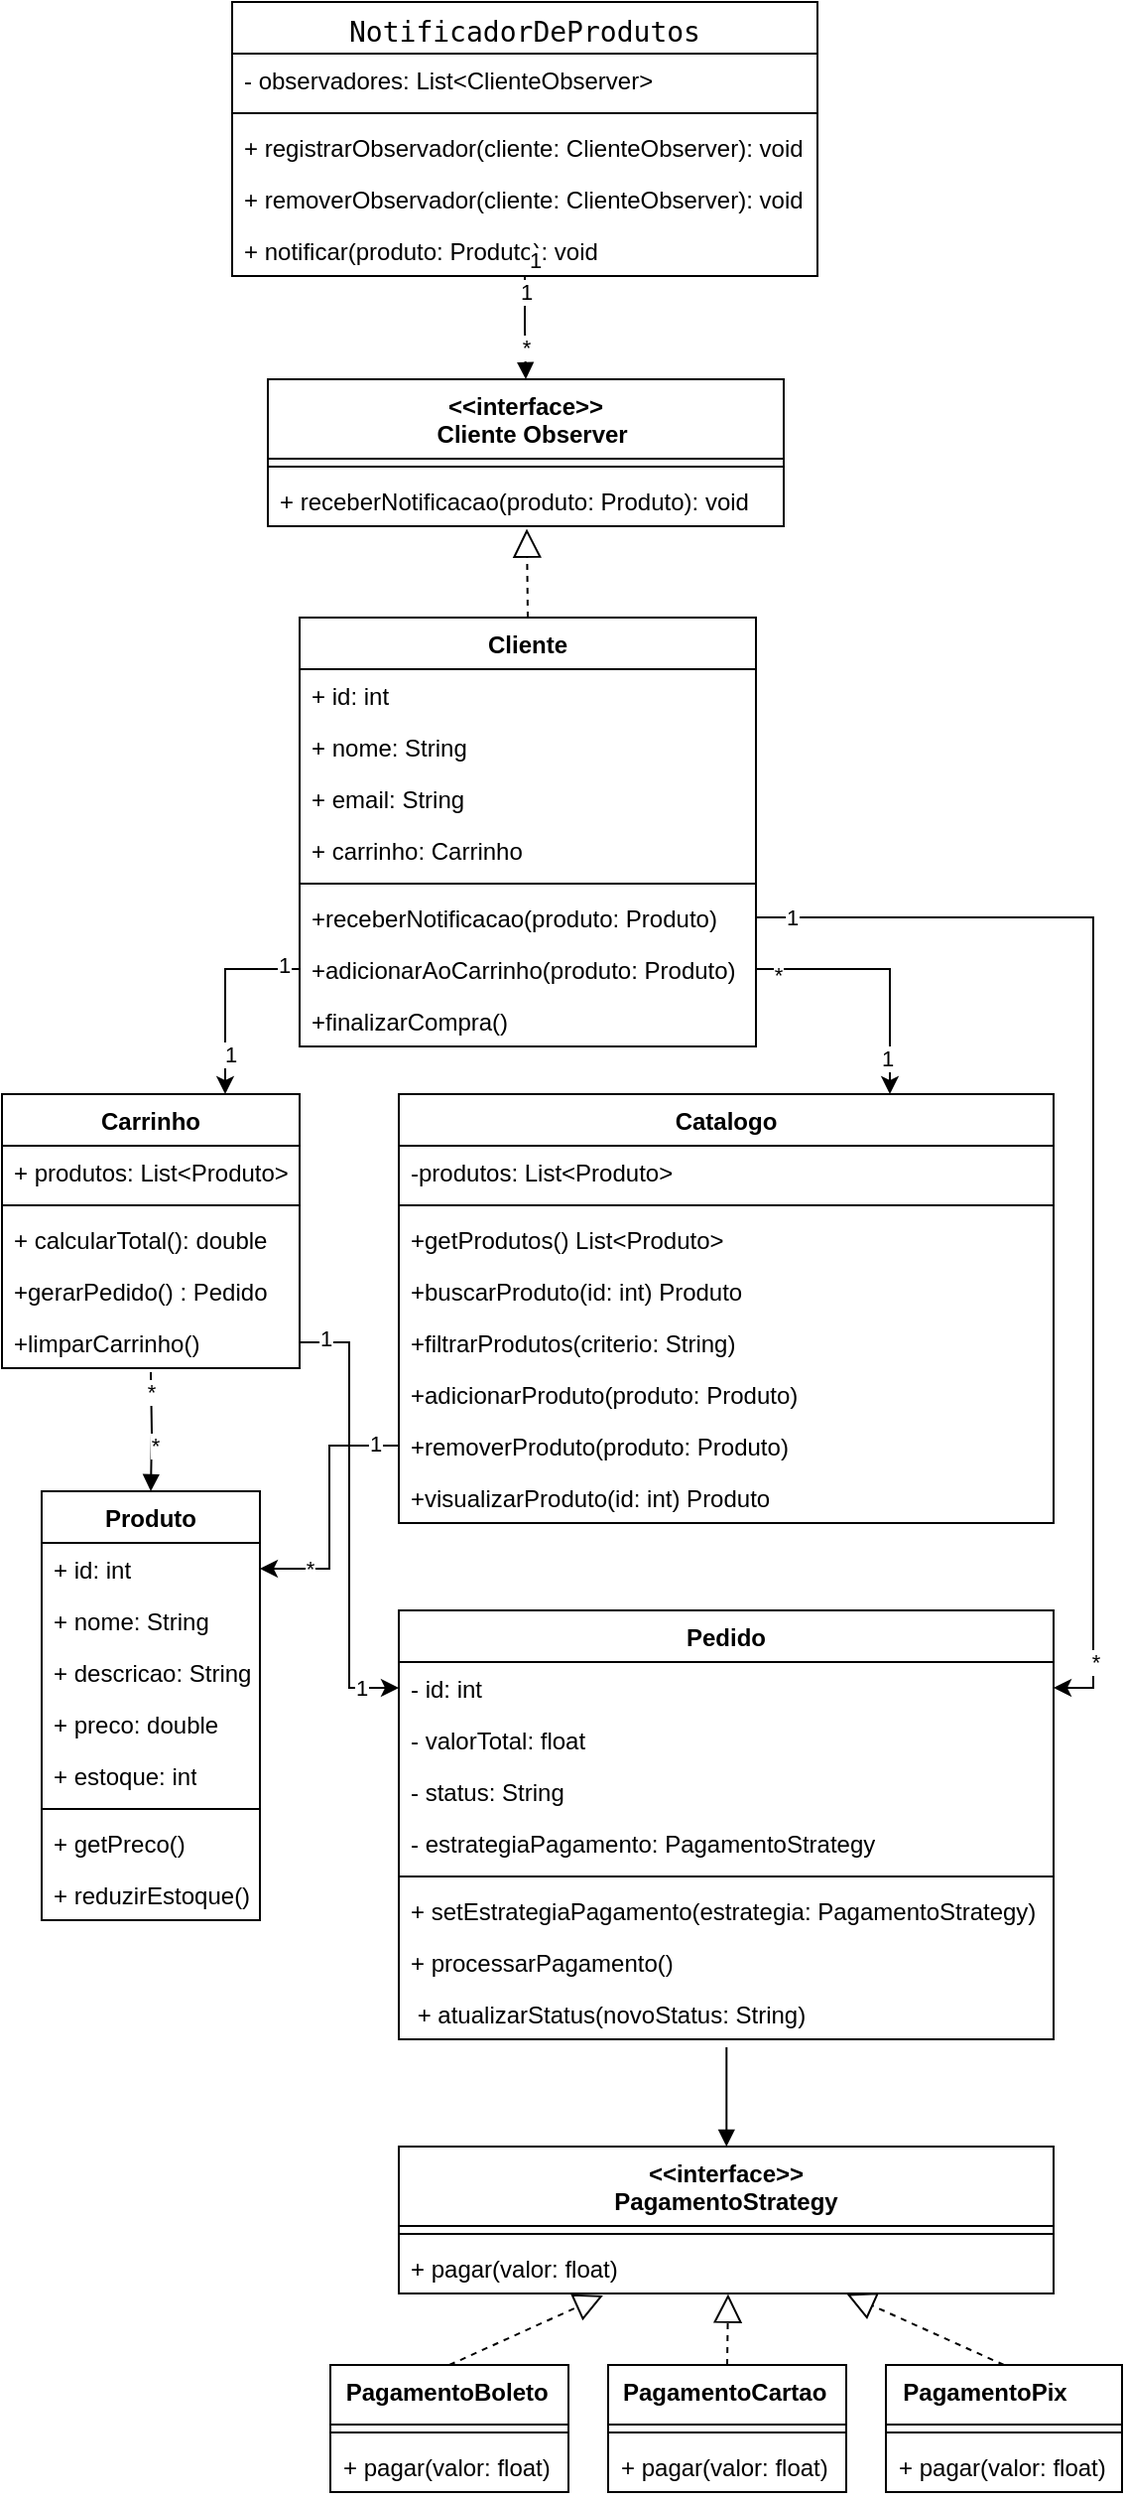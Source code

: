 <mxfile version="24.8.3">
  <diagram name="Página-1" id="VeDtwDkwxdLUEfM6ZheZ">
    <mxGraphModel dx="2206" dy="1258" grid="1" gridSize="10" guides="1" tooltips="1" connect="1" arrows="1" fold="1" page="1" pageScale="1" pageWidth="827" pageHeight="1169" math="0" shadow="0">
      <root>
        <mxCell id="0" />
        <mxCell id="1" parent="0" />
        <mxCell id="VvckBpr95uDO0CKF_p7v-21" value="Cliente       " style="swimlane;fontStyle=1;align=center;verticalAlign=top;childLayout=stackLayout;horizontal=1;startSize=26;horizontalStack=0;resizeParent=1;resizeParentMax=0;resizeLast=0;collapsible=1;marginBottom=0;whiteSpace=wrap;html=1;" vertex="1" parent="1">
          <mxGeometry x="300" y="320" width="230" height="216" as="geometry" />
        </mxCell>
        <mxCell id="VvckBpr95uDO0CKF_p7v-28" value="&lt;span class=&quot;hljs-operator&quot;&gt;+&lt;/span&gt; id: &lt;span class=&quot;hljs-type&quot;&gt;int&lt;/span&gt;" style="text;strokeColor=none;fillColor=none;align=left;verticalAlign=top;spacingLeft=4;spacingRight=4;overflow=hidden;rotatable=0;points=[[0,0.5],[1,0.5]];portConstraint=eastwest;whiteSpace=wrap;html=1;" vertex="1" parent="VvckBpr95uDO0CKF_p7v-21">
          <mxGeometry y="26" width="230" height="26" as="geometry" />
        </mxCell>
        <mxCell id="VvckBpr95uDO0CKF_p7v-26" value="&lt;span class=&quot;hljs-operator&quot;&gt;+&lt;/span&gt; nome: String" style="text;strokeColor=none;fillColor=none;align=left;verticalAlign=top;spacingLeft=4;spacingRight=4;overflow=hidden;rotatable=0;points=[[0,0.5],[1,0.5]];portConstraint=eastwest;whiteSpace=wrap;html=1;" vertex="1" parent="VvckBpr95uDO0CKF_p7v-21">
          <mxGeometry y="52" width="230" height="26" as="geometry" />
        </mxCell>
        <mxCell id="VvckBpr95uDO0CKF_p7v-27" value="&lt;span class=&quot;hljs-operator&quot;&gt;+&lt;/span&gt; email: String" style="text;strokeColor=none;fillColor=none;align=left;verticalAlign=top;spacingLeft=4;spacingRight=4;overflow=hidden;rotatable=0;points=[[0,0.5],[1,0.5]];portConstraint=eastwest;whiteSpace=wrap;html=1;" vertex="1" parent="VvckBpr95uDO0CKF_p7v-21">
          <mxGeometry y="78" width="230" height="26" as="geometry" />
        </mxCell>
        <mxCell id="VvckBpr95uDO0CKF_p7v-25" value="+ carrinho: Carrinho" style="text;strokeColor=none;fillColor=none;align=left;verticalAlign=top;spacingLeft=4;spacingRight=4;overflow=hidden;rotatable=0;points=[[0,0.5],[1,0.5]];portConstraint=eastwest;whiteSpace=wrap;html=1;" vertex="1" parent="VvckBpr95uDO0CKF_p7v-21">
          <mxGeometry y="104" width="230" height="26" as="geometry" />
        </mxCell>
        <mxCell id="VvckBpr95uDO0CKF_p7v-23" value="" style="line;strokeWidth=1;fillColor=none;align=left;verticalAlign=middle;spacingTop=-1;spacingLeft=3;spacingRight=3;rotatable=0;labelPosition=right;points=[];portConstraint=eastwest;strokeColor=inherit;" vertex="1" parent="VvckBpr95uDO0CKF_p7v-21">
          <mxGeometry y="130" width="230" height="8" as="geometry" />
        </mxCell>
        <mxCell id="VvckBpr95uDO0CKF_p7v-24" value="+receberNotificacao(produto: Produto)" style="text;strokeColor=none;fillColor=none;align=left;verticalAlign=top;spacingLeft=4;spacingRight=4;overflow=hidden;rotatable=0;points=[[0,0.5],[1,0.5]];portConstraint=eastwest;whiteSpace=wrap;html=1;" vertex="1" parent="VvckBpr95uDO0CKF_p7v-21">
          <mxGeometry y="138" width="230" height="26" as="geometry" />
        </mxCell>
        <mxCell id="VvckBpr95uDO0CKF_p7v-94" value="+adicionarAoCarrinho(produto: Produto)" style="text;strokeColor=none;fillColor=none;align=left;verticalAlign=top;spacingLeft=4;spacingRight=4;overflow=hidden;rotatable=0;points=[[0,0.5],[1,0.5]];portConstraint=eastwest;whiteSpace=wrap;html=1;" vertex="1" parent="VvckBpr95uDO0CKF_p7v-21">
          <mxGeometry y="164" width="230" height="26" as="geometry" />
        </mxCell>
        <mxCell id="VvckBpr95uDO0CKF_p7v-96" value="+finalizarCompra()" style="text;strokeColor=none;fillColor=none;align=left;verticalAlign=top;spacingLeft=4;spacingRight=4;overflow=hidden;rotatable=0;points=[[0,0.5],[1,0.5]];portConstraint=eastwest;whiteSpace=wrap;html=1;" vertex="1" parent="VvckBpr95uDO0CKF_p7v-21">
          <mxGeometry y="190" width="230" height="26" as="geometry" />
        </mxCell>
        <mxCell id="VvckBpr95uDO0CKF_p7v-29" value="Produto             " style="swimlane;fontStyle=1;align=center;verticalAlign=top;childLayout=stackLayout;horizontal=1;startSize=26;horizontalStack=0;resizeParent=1;resizeParentMax=0;resizeLast=0;collapsible=1;marginBottom=0;whiteSpace=wrap;html=1;" vertex="1" parent="1">
          <mxGeometry x="170" y="760" width="110" height="216" as="geometry" />
        </mxCell>
        <mxCell id="VvckBpr95uDO0CKF_p7v-30" value="&lt;span class=&quot;hljs-operator&quot;&gt;+&lt;/span&gt; id: &lt;span class=&quot;hljs-type&quot;&gt;int&lt;/span&gt;" style="text;strokeColor=none;fillColor=none;align=left;verticalAlign=top;spacingLeft=4;spacingRight=4;overflow=hidden;rotatable=0;points=[[0,0.5],[1,0.5]];portConstraint=eastwest;whiteSpace=wrap;html=1;" vertex="1" parent="VvckBpr95uDO0CKF_p7v-29">
          <mxGeometry y="26" width="110" height="26" as="geometry" />
        </mxCell>
        <mxCell id="VvckBpr95uDO0CKF_p7v-31" value="&lt;span class=&quot;hljs-operator&quot;&gt;+&lt;/span&gt; nome: String" style="text;strokeColor=none;fillColor=none;align=left;verticalAlign=top;spacingLeft=4;spacingRight=4;overflow=hidden;rotatable=0;points=[[0,0.5],[1,0.5]];portConstraint=eastwest;whiteSpace=wrap;html=1;" vertex="1" parent="VvckBpr95uDO0CKF_p7v-29">
          <mxGeometry y="52" width="110" height="26" as="geometry" />
        </mxCell>
        <mxCell id="VvckBpr95uDO0CKF_p7v-32" value="&lt;span class=&quot;hljs-operator&quot;&gt;+&lt;/span&gt; descricao: String" style="text;strokeColor=none;fillColor=none;align=left;verticalAlign=top;spacingLeft=4;spacingRight=4;overflow=hidden;rotatable=0;points=[[0,0.5],[1,0.5]];portConstraint=eastwest;whiteSpace=wrap;html=1;" vertex="1" parent="VvckBpr95uDO0CKF_p7v-29">
          <mxGeometry y="78" width="110" height="26" as="geometry" />
        </mxCell>
        <mxCell id="VvckBpr95uDO0CKF_p7v-33" value="&lt;span class=&quot;hljs-operator&quot;&gt;+&lt;/span&gt; preco: &lt;span class=&quot;hljs-keyword&quot;&gt;double&lt;/span&gt;" style="text;strokeColor=none;fillColor=none;align=left;verticalAlign=top;spacingLeft=4;spacingRight=4;overflow=hidden;rotatable=0;points=[[0,0.5],[1,0.5]];portConstraint=eastwest;whiteSpace=wrap;html=1;" vertex="1" parent="VvckBpr95uDO0CKF_p7v-29">
          <mxGeometry y="104" width="110" height="26" as="geometry" />
        </mxCell>
        <mxCell id="VvckBpr95uDO0CKF_p7v-37" value="&lt;span class=&quot;hljs-operator&quot;&gt;+&lt;/span&gt; estoque: &lt;span class=&quot;hljs-type&quot;&gt;int&lt;/span&gt;" style="text;strokeColor=none;fillColor=none;align=left;verticalAlign=top;spacingLeft=4;spacingRight=4;overflow=hidden;rotatable=0;points=[[0,0.5],[1,0.5]];portConstraint=eastwest;whiteSpace=wrap;html=1;" vertex="1" parent="VvckBpr95uDO0CKF_p7v-29">
          <mxGeometry y="130" width="110" height="26" as="geometry" />
        </mxCell>
        <mxCell id="VvckBpr95uDO0CKF_p7v-34" value="" style="line;strokeWidth=1;fillColor=none;align=left;verticalAlign=middle;spacingTop=-1;spacingLeft=3;spacingRight=3;rotatable=0;labelPosition=right;points=[];portConstraint=eastwest;strokeColor=inherit;" vertex="1" parent="VvckBpr95uDO0CKF_p7v-29">
          <mxGeometry y="156" width="110" height="8" as="geometry" />
        </mxCell>
        <mxCell id="VvckBpr95uDO0CKF_p7v-35" value="&lt;span class=&quot;hljs-operator&quot;&gt;+&lt;/span&gt; getPreco()" style="text;strokeColor=none;fillColor=none;align=left;verticalAlign=top;spacingLeft=4;spacingRight=4;overflow=hidden;rotatable=0;points=[[0,0.5],[1,0.5]];portConstraint=eastwest;whiteSpace=wrap;html=1;" vertex="1" parent="VvckBpr95uDO0CKF_p7v-29">
          <mxGeometry y="164" width="110" height="26" as="geometry" />
        </mxCell>
        <mxCell id="VvckBpr95uDO0CKF_p7v-36" value="&lt;span class=&quot;hljs-operator&quot;&gt;+&lt;/span&gt; reduzirEstoque()" style="text;strokeColor=none;fillColor=none;align=left;verticalAlign=top;spacingLeft=4;spacingRight=4;overflow=hidden;rotatable=0;points=[[0,0.5],[1,0.5]];portConstraint=eastwest;whiteSpace=wrap;html=1;" vertex="1" parent="VvckBpr95uDO0CKF_p7v-29">
          <mxGeometry y="190" width="110" height="26" as="geometry" />
        </mxCell>
        <mxCell id="VvckBpr95uDO0CKF_p7v-38" value="Carrinho" style="swimlane;fontStyle=1;align=center;verticalAlign=top;childLayout=stackLayout;horizontal=1;startSize=26;horizontalStack=0;resizeParent=1;resizeParentMax=0;resizeLast=0;collapsible=1;marginBottom=0;whiteSpace=wrap;html=1;" vertex="1" parent="1">
          <mxGeometry x="150" y="560" width="150" height="138" as="geometry" />
        </mxCell>
        <mxCell id="VvckBpr95uDO0CKF_p7v-45" value="+ produtos: List&amp;lt;Produto&amp;gt;" style="text;strokeColor=none;fillColor=none;align=left;verticalAlign=top;spacingLeft=4;spacingRight=4;overflow=hidden;rotatable=0;points=[[0,0.5],[1,0.5]];portConstraint=eastwest;whiteSpace=wrap;html=1;" vertex="1" parent="VvckBpr95uDO0CKF_p7v-38">
          <mxGeometry y="26" width="150" height="26" as="geometry" />
        </mxCell>
        <mxCell id="VvckBpr95uDO0CKF_p7v-44" value="" style="line;strokeWidth=1;fillColor=none;align=left;verticalAlign=middle;spacingTop=-1;spacingLeft=3;spacingRight=3;rotatable=0;labelPosition=right;points=[];portConstraint=eastwest;strokeColor=inherit;" vertex="1" parent="VvckBpr95uDO0CKF_p7v-38">
          <mxGeometry y="52" width="150" height="8" as="geometry" />
        </mxCell>
        <mxCell id="VvckBpr95uDO0CKF_p7v-43" value="+ calcularTotal(): double" style="text;strokeColor=none;fillColor=none;align=left;verticalAlign=top;spacingLeft=4;spacingRight=4;overflow=hidden;rotatable=0;points=[[0,0.5],[1,0.5]];portConstraint=eastwest;whiteSpace=wrap;html=1;" vertex="1" parent="VvckBpr95uDO0CKF_p7v-38">
          <mxGeometry y="60" width="150" height="26" as="geometry" />
        </mxCell>
        <mxCell id="VvckBpr95uDO0CKF_p7v-97" value="+gerarPedido() : Pedido" style="text;strokeColor=none;fillColor=none;align=left;verticalAlign=top;spacingLeft=4;spacingRight=4;overflow=hidden;rotatable=0;points=[[0,0.5],[1,0.5]];portConstraint=eastwest;whiteSpace=wrap;html=1;" vertex="1" parent="VvckBpr95uDO0CKF_p7v-38">
          <mxGeometry y="86" width="150" height="26" as="geometry" />
        </mxCell>
        <mxCell id="VvckBpr95uDO0CKF_p7v-98" value="+limparCarrinho()" style="text;strokeColor=none;fillColor=none;align=left;verticalAlign=top;spacingLeft=4;spacingRight=4;overflow=hidden;rotatable=0;points=[[0,0.5],[1,0.5]];portConstraint=eastwest;whiteSpace=wrap;html=1;" vertex="1" parent="VvckBpr95uDO0CKF_p7v-38">
          <mxGeometry y="112" width="150" height="26" as="geometry" />
        </mxCell>
        <mxCell id="VvckBpr95uDO0CKF_p7v-47" value="&lt;span style=&quot;font-family: &amp;quot;gg mono&amp;quot;, &amp;quot;Source Code Pro&amp;quot;, Consolas, &amp;quot;Andale Mono WT&amp;quot;, &amp;quot;Andale Mono&amp;quot;, &amp;quot;Lucida Console&amp;quot;, &amp;quot;Lucida Sans Typewriter&amp;quot;, &amp;quot;DejaVu Sans Mono&amp;quot;, &amp;quot;Bitstream Vera Sans Mono&amp;quot;, &amp;quot;Liberation Mono&amp;quot;, &amp;quot;Nimbus Mono L&amp;quot;, Monaco, &amp;quot;Courier New&amp;quot;, Courier, monospace; font-size: 14px; font-weight: 400; text-align: left; white-space: pre;&quot;&gt;NotificadorDeProdutos&lt;/span&gt;" style="swimlane;fontStyle=1;align=center;verticalAlign=top;childLayout=stackLayout;horizontal=1;startSize=26;horizontalStack=0;resizeParent=1;resizeParentMax=0;resizeLast=0;collapsible=1;marginBottom=0;html=1;fillColor=#FFFFFF;fontColor=default;whiteSpace=wrap;labelBackgroundColor=default;" vertex="1" parent="1">
          <mxGeometry x="266" y="10" width="295" height="138" as="geometry" />
        </mxCell>
        <mxCell id="VvckBpr95uDO0CKF_p7v-50" value="- observadores: List&amp;lt;ClienteObserver&amp;gt;" style="text;strokeColor=none;fillColor=none;align=left;verticalAlign=top;spacingLeft=4;spacingRight=4;overflow=hidden;rotatable=0;points=[[0,0.5],[1,0.5]];portConstraint=eastwest;whiteSpace=wrap;html=1;" vertex="1" parent="VvckBpr95uDO0CKF_p7v-47">
          <mxGeometry y="26" width="295" height="26" as="geometry" />
        </mxCell>
        <mxCell id="VvckBpr95uDO0CKF_p7v-49" value="" style="line;strokeWidth=1;fillColor=none;align=left;verticalAlign=middle;spacingTop=-1;spacingLeft=3;spacingRight=3;rotatable=0;labelPosition=right;points=[];portConstraint=eastwest;strokeColor=inherit;" vertex="1" parent="VvckBpr95uDO0CKF_p7v-47">
          <mxGeometry y="52" width="295" height="8" as="geometry" />
        </mxCell>
        <mxCell id="VvckBpr95uDO0CKF_p7v-48" value="+ registrarObservador(cliente: ClienteObserver): void" style="text;strokeColor=none;fillColor=none;align=left;verticalAlign=top;spacingLeft=4;spacingRight=4;overflow=hidden;rotatable=0;points=[[0,0.5],[1,0.5]];portConstraint=eastwest;whiteSpace=wrap;html=1;" vertex="1" parent="VvckBpr95uDO0CKF_p7v-47">
          <mxGeometry y="60" width="295" height="26" as="geometry" />
        </mxCell>
        <mxCell id="VvckBpr95uDO0CKF_p7v-51" value="+ removerObservador(cliente: ClienteObserver): void" style="text;strokeColor=none;fillColor=none;align=left;verticalAlign=top;spacingLeft=4;spacingRight=4;overflow=hidden;rotatable=0;points=[[0,0.5],[1,0.5]];portConstraint=eastwest;whiteSpace=wrap;html=1;" vertex="1" parent="VvckBpr95uDO0CKF_p7v-47">
          <mxGeometry y="86" width="295" height="26" as="geometry" />
        </mxCell>
        <mxCell id="VvckBpr95uDO0CKF_p7v-52" value="+ notificar(produto: Produto): void" style="text;strokeColor=none;fillColor=none;align=left;verticalAlign=top;spacingLeft=4;spacingRight=4;overflow=hidden;rotatable=0;points=[[0,0.5],[1,0.5]];portConstraint=eastwest;whiteSpace=wrap;html=1;" vertex="1" parent="VvckBpr95uDO0CKF_p7v-47">
          <mxGeometry y="112" width="295" height="26" as="geometry" />
        </mxCell>
        <mxCell id="VvckBpr95uDO0CKF_p7v-53" value="&amp;lt;&amp;lt;interface&amp;gt;&amp;gt;&lt;div&gt;&amp;nbsp; Cliente Observer&lt;/div&gt;" style="swimlane;fontStyle=1;align=center;verticalAlign=top;childLayout=stackLayout;horizontal=1;startSize=40;horizontalStack=0;resizeParent=1;resizeParentMax=0;resizeLast=0;collapsible=1;marginBottom=0;whiteSpace=wrap;html=1;" vertex="1" parent="1">
          <mxGeometry x="284" y="200" width="260" height="74" as="geometry" />
        </mxCell>
        <mxCell id="VvckBpr95uDO0CKF_p7v-55" value="" style="line;strokeWidth=1;fillColor=none;align=left;verticalAlign=middle;spacingTop=-1;spacingLeft=3;spacingRight=3;rotatable=0;labelPosition=right;points=[];portConstraint=eastwest;strokeColor=inherit;" vertex="1" parent="VvckBpr95uDO0CKF_p7v-53">
          <mxGeometry y="40" width="260" height="8" as="geometry" />
        </mxCell>
        <mxCell id="VvckBpr95uDO0CKF_p7v-54" value="+ receberNotificacao(produto: Produto): void" style="text;strokeColor=none;fillColor=none;align=left;verticalAlign=top;spacingLeft=4;spacingRight=4;overflow=hidden;rotatable=0;points=[[0,0.5],[1,0.5]];portConstraint=eastwest;whiteSpace=wrap;html=1;" vertex="1" parent="VvckBpr95uDO0CKF_p7v-53">
          <mxGeometry y="48" width="260" height="26" as="geometry" />
        </mxCell>
        <mxCell id="VvckBpr95uDO0CKF_p7v-57" value="Pedido                   " style="swimlane;fontStyle=1;align=center;verticalAlign=top;childLayout=stackLayout;horizontal=1;startSize=26;horizontalStack=0;resizeParent=1;resizeParentMax=0;resizeLast=0;collapsible=1;marginBottom=0;whiteSpace=wrap;html=1;" vertex="1" parent="1">
          <mxGeometry x="350" y="820" width="330" height="216" as="geometry" />
        </mxCell>
        <mxCell id="VvckBpr95uDO0CKF_p7v-58" value="- id: &lt;span class=&quot;hljs-type&quot;&gt;int&lt;/span&gt;" style="text;strokeColor=none;fillColor=none;align=left;verticalAlign=top;spacingLeft=4;spacingRight=4;overflow=hidden;rotatable=0;points=[[0,0.5],[1,0.5]];portConstraint=eastwest;whiteSpace=wrap;html=1;" vertex="1" parent="VvckBpr95uDO0CKF_p7v-57">
          <mxGeometry y="26" width="330" height="26" as="geometry" />
        </mxCell>
        <mxCell id="VvckBpr95uDO0CKF_p7v-64" value="- valorTotal: float" style="text;strokeColor=none;fillColor=none;align=left;verticalAlign=top;spacingLeft=4;spacingRight=4;overflow=hidden;rotatable=0;points=[[0,0.5],[1,0.5]];portConstraint=eastwest;whiteSpace=wrap;html=1;" vertex="1" parent="VvckBpr95uDO0CKF_p7v-57">
          <mxGeometry y="52" width="330" height="26" as="geometry" />
        </mxCell>
        <mxCell id="VvckBpr95uDO0CKF_p7v-61" value="- status: String" style="text;strokeColor=none;fillColor=none;align=left;verticalAlign=top;spacingLeft=4;spacingRight=4;overflow=hidden;rotatable=0;points=[[0,0.5],[1,0.5]];portConstraint=eastwest;whiteSpace=wrap;html=1;" vertex="1" parent="VvckBpr95uDO0CKF_p7v-57">
          <mxGeometry y="78" width="330" height="26" as="geometry" />
        </mxCell>
        <mxCell id="VvckBpr95uDO0CKF_p7v-62" value="- estrategiaPagamento: PagamentoStrategy" style="text;strokeColor=none;fillColor=none;align=left;verticalAlign=top;spacingLeft=4;spacingRight=4;overflow=hidden;rotatable=0;points=[[0,0.5],[1,0.5]];portConstraint=eastwest;whiteSpace=wrap;html=1;" vertex="1" parent="VvckBpr95uDO0CKF_p7v-57">
          <mxGeometry y="104" width="330" height="26" as="geometry" />
        </mxCell>
        <mxCell id="VvckBpr95uDO0CKF_p7v-63" value="" style="line;strokeWidth=1;fillColor=none;align=left;verticalAlign=middle;spacingTop=-1;spacingLeft=3;spacingRight=3;rotatable=0;labelPosition=right;points=[];portConstraint=eastwest;strokeColor=inherit;" vertex="1" parent="VvckBpr95uDO0CKF_p7v-57">
          <mxGeometry y="130" width="330" height="8" as="geometry" />
        </mxCell>
        <mxCell id="VvckBpr95uDO0CKF_p7v-76" value="+ setEstrategiaPagamento(estrategia: PagamentoStrategy)" style="text;strokeColor=none;fillColor=none;align=left;verticalAlign=top;spacingLeft=4;spacingRight=4;overflow=hidden;rotatable=0;points=[[0,0.5],[1,0.5]];portConstraint=eastwest;whiteSpace=wrap;html=1;" vertex="1" parent="VvckBpr95uDO0CKF_p7v-57">
          <mxGeometry y="138" width="330" height="26" as="geometry" />
        </mxCell>
        <mxCell id="VvckBpr95uDO0CKF_p7v-78" value="+ processarPagamento()&amp;nbsp;" style="text;strokeColor=none;fillColor=none;align=left;verticalAlign=top;spacingLeft=4;spacingRight=4;overflow=hidden;rotatable=0;points=[[0,0.5],[1,0.5]];portConstraint=eastwest;whiteSpace=wrap;html=1;" vertex="1" parent="VvckBpr95uDO0CKF_p7v-57">
          <mxGeometry y="164" width="330" height="26" as="geometry" />
        </mxCell>
        <mxCell id="VvckBpr95uDO0CKF_p7v-77" value="&amp;nbsp;+ atualizarStatus(novoStatus: String)&amp;nbsp;" style="text;strokeColor=none;fillColor=none;align=left;verticalAlign=top;spacingLeft=4;spacingRight=4;overflow=hidden;rotatable=0;points=[[0,0.5],[1,0.5]];portConstraint=eastwest;whiteSpace=wrap;html=1;" vertex="1" parent="VvckBpr95uDO0CKF_p7v-57">
          <mxGeometry y="190" width="330" height="26" as="geometry" />
        </mxCell>
        <mxCell id="VvckBpr95uDO0CKF_p7v-71" value="&lt;div&gt;&amp;lt;&amp;lt;interface&amp;gt;&amp;gt;&lt;/div&gt;&lt;div&gt;&lt;span style=&quot;background-color: initial;&quot;&gt;PagamentoStrategy&lt;/span&gt;&lt;/div&gt;" style="swimlane;fontStyle=1;align=center;verticalAlign=top;childLayout=stackLayout;horizontal=1;startSize=40;horizontalStack=0;resizeParent=1;resizeParentMax=0;resizeLast=0;collapsible=1;marginBottom=0;whiteSpace=wrap;html=1;" vertex="1" parent="1">
          <mxGeometry x="350" y="1090" width="330" height="74" as="geometry" />
        </mxCell>
        <mxCell id="VvckBpr95uDO0CKF_p7v-74" value="" style="line;strokeWidth=1;fillColor=none;align=left;verticalAlign=middle;spacingTop=-1;spacingLeft=3;spacingRight=3;rotatable=0;labelPosition=right;points=[];portConstraint=eastwest;strokeColor=inherit;" vertex="1" parent="VvckBpr95uDO0CKF_p7v-71">
          <mxGeometry y="40" width="330" height="8" as="geometry" />
        </mxCell>
        <mxCell id="VvckBpr95uDO0CKF_p7v-75" value="+ pagar(valor: float)" style="text;strokeColor=none;fillColor=none;align=left;verticalAlign=top;spacingLeft=4;spacingRight=4;overflow=hidden;rotatable=0;points=[[0,0.5],[1,0.5]];portConstraint=eastwest;whiteSpace=wrap;html=1;" vertex="1" parent="VvckBpr95uDO0CKF_p7v-71">
          <mxGeometry y="48" width="330" height="26" as="geometry" />
        </mxCell>
        <mxCell id="VvckBpr95uDO0CKF_p7v-79" value="PagamentoBoleto&amp;nbsp;" style="swimlane;fontStyle=1;align=center;verticalAlign=top;childLayout=stackLayout;horizontal=1;startSize=30;horizontalStack=0;resizeParent=1;resizeParentMax=0;resizeLast=0;collapsible=1;marginBottom=0;whiteSpace=wrap;html=1;" vertex="1" parent="1">
          <mxGeometry x="315.5" y="1200" width="120" height="64" as="geometry" />
        </mxCell>
        <mxCell id="VvckBpr95uDO0CKF_p7v-80" value="" style="line;strokeWidth=1;fillColor=none;align=left;verticalAlign=middle;spacingTop=-1;spacingLeft=3;spacingRight=3;rotatable=0;labelPosition=right;points=[];portConstraint=eastwest;strokeColor=inherit;" vertex="1" parent="VvckBpr95uDO0CKF_p7v-79">
          <mxGeometry y="30" width="120" height="8" as="geometry" />
        </mxCell>
        <mxCell id="VvckBpr95uDO0CKF_p7v-81" value="+ pagar(valor: float)" style="text;strokeColor=none;fillColor=none;align=left;verticalAlign=top;spacingLeft=4;spacingRight=4;overflow=hidden;rotatable=0;points=[[0,0.5],[1,0.5]];portConstraint=eastwest;whiteSpace=wrap;html=1;" vertex="1" parent="VvckBpr95uDO0CKF_p7v-79">
          <mxGeometry y="38" width="120" height="26" as="geometry" />
        </mxCell>
        <mxCell id="VvckBpr95uDO0CKF_p7v-82" value="PagamentoCartao&amp;nbsp;" style="swimlane;fontStyle=1;align=center;verticalAlign=top;childLayout=stackLayout;horizontal=1;startSize=30;horizontalStack=0;resizeParent=1;resizeParentMax=0;resizeLast=0;collapsible=1;marginBottom=0;whiteSpace=wrap;html=1;" vertex="1" parent="1">
          <mxGeometry x="455.5" y="1200" width="120" height="64" as="geometry" />
        </mxCell>
        <mxCell id="VvckBpr95uDO0CKF_p7v-83" value="" style="line;strokeWidth=1;fillColor=none;align=left;verticalAlign=middle;spacingTop=-1;spacingLeft=3;spacingRight=3;rotatable=0;labelPosition=right;points=[];portConstraint=eastwest;strokeColor=inherit;" vertex="1" parent="VvckBpr95uDO0CKF_p7v-82">
          <mxGeometry y="30" width="120" height="8" as="geometry" />
        </mxCell>
        <mxCell id="VvckBpr95uDO0CKF_p7v-84" value="+ pagar(valor: float)" style="text;strokeColor=none;fillColor=none;align=left;verticalAlign=top;spacingLeft=4;spacingRight=4;overflow=hidden;rotatable=0;points=[[0,0.5],[1,0.5]];portConstraint=eastwest;whiteSpace=wrap;html=1;" vertex="1" parent="VvckBpr95uDO0CKF_p7v-82">
          <mxGeometry y="38" width="120" height="26" as="geometry" />
        </mxCell>
        <mxCell id="VvckBpr95uDO0CKF_p7v-85" value="PagamentoPix&amp;nbsp; &amp;nbsp; &amp;nbsp;&amp;nbsp;" style="swimlane;fontStyle=1;align=center;verticalAlign=top;childLayout=stackLayout;horizontal=1;startSize=30;horizontalStack=0;resizeParent=1;resizeParentMax=0;resizeLast=0;collapsible=1;marginBottom=0;whiteSpace=wrap;html=1;" vertex="1" parent="1">
          <mxGeometry x="595.5" y="1200" width="119" height="64" as="geometry" />
        </mxCell>
        <mxCell id="VvckBpr95uDO0CKF_p7v-86" value="" style="line;strokeWidth=1;fillColor=none;align=left;verticalAlign=middle;spacingTop=-1;spacingLeft=3;spacingRight=3;rotatable=0;labelPosition=right;points=[];portConstraint=eastwest;strokeColor=inherit;" vertex="1" parent="VvckBpr95uDO0CKF_p7v-85">
          <mxGeometry y="30" width="119" height="8" as="geometry" />
        </mxCell>
        <mxCell id="VvckBpr95uDO0CKF_p7v-87" value="+ pagar(valor: float)" style="text;strokeColor=none;fillColor=none;align=left;verticalAlign=top;spacingLeft=4;spacingRight=4;overflow=hidden;rotatable=0;points=[[0,0.5],[1,0.5]];portConstraint=eastwest;whiteSpace=wrap;html=1;" vertex="1" parent="VvckBpr95uDO0CKF_p7v-85">
          <mxGeometry y="38" width="119" height="26" as="geometry" />
        </mxCell>
        <mxCell id="VvckBpr95uDO0CKF_p7v-88" value="" style="endArrow=block;endFill=1;html=1;edgeStyle=orthogonalEdgeStyle;align=left;verticalAlign=top;rounded=0;exitX=0.5;exitY=1;exitDx=0;exitDy=0;entryX=0.5;entryY=0;entryDx=0;entryDy=0;" edge="1" parent="1" source="VvckBpr95uDO0CKF_p7v-47" target="VvckBpr95uDO0CKF_p7v-53">
          <mxGeometry x="-1" relative="1" as="geometry">
            <mxPoint x="300" y="270" as="sourcePoint" />
            <mxPoint x="413" y="220" as="targetPoint" />
          </mxGeometry>
        </mxCell>
        <mxCell id="VvckBpr95uDO0CKF_p7v-89" value="1" style="edgeLabel;resizable=0;html=1;align=left;verticalAlign=bottom;" connectable="0" vertex="1" parent="VvckBpr95uDO0CKF_p7v-88">
          <mxGeometry x="-1" relative="1" as="geometry" />
        </mxCell>
        <mxCell id="VvckBpr95uDO0CKF_p7v-91" value="1" style="edgeLabel;html=1;align=center;verticalAlign=middle;resizable=0;points=[];" vertex="1" connectable="0" parent="VvckBpr95uDO0CKF_p7v-88">
          <mxGeometry x="-0.688" relative="1" as="geometry">
            <mxPoint as="offset" />
          </mxGeometry>
        </mxCell>
        <mxCell id="VvckBpr95uDO0CKF_p7v-92" value="*" style="edgeLabel;html=1;align=center;verticalAlign=middle;resizable=0;points=[];" vertex="1" connectable="0" parent="VvckBpr95uDO0CKF_p7v-88">
          <mxGeometry x="0.383" relative="1" as="geometry">
            <mxPoint as="offset" />
          </mxGeometry>
        </mxCell>
        <mxCell id="VvckBpr95uDO0CKF_p7v-93" value="" style="endArrow=block;dashed=1;endFill=0;endSize=12;html=1;rounded=0;exitX=0.5;exitY=0;exitDx=0;exitDy=0;entryX=0.502;entryY=1.05;entryDx=0;entryDy=0;entryPerimeter=0;" edge="1" parent="1" source="VvckBpr95uDO0CKF_p7v-21" target="VvckBpr95uDO0CKF_p7v-54">
          <mxGeometry width="160" relative="1" as="geometry">
            <mxPoint x="390" y="440" as="sourcePoint" />
            <mxPoint x="550" y="440" as="targetPoint" />
          </mxGeometry>
        </mxCell>
        <mxCell id="VvckBpr95uDO0CKF_p7v-103" style="edgeStyle=orthogonalEdgeStyle;rounded=0;orthogonalLoop=1;jettySize=auto;html=1;exitX=0;exitY=0.5;exitDx=0;exitDy=0;entryX=0.75;entryY=0;entryDx=0;entryDy=0;" edge="1" parent="1" source="VvckBpr95uDO0CKF_p7v-94" target="VvckBpr95uDO0CKF_p7v-38">
          <mxGeometry relative="1" as="geometry">
            <mxPoint x="250" y="630" as="targetPoint" />
          </mxGeometry>
        </mxCell>
        <mxCell id="VvckBpr95uDO0CKF_p7v-104" value="1" style="edgeLabel;html=1;align=center;verticalAlign=middle;resizable=0;points=[];" vertex="1" connectable="0" parent="VvckBpr95uDO0CKF_p7v-103">
          <mxGeometry x="-0.832" y="-2" relative="1" as="geometry">
            <mxPoint as="offset" />
          </mxGeometry>
        </mxCell>
        <mxCell id="VvckBpr95uDO0CKF_p7v-105" value="1" style="edgeLabel;html=1;align=center;verticalAlign=middle;resizable=0;points=[];" vertex="1" connectable="0" parent="VvckBpr95uDO0CKF_p7v-103">
          <mxGeometry x="0.726" y="2" relative="1" as="geometry">
            <mxPoint y="-6" as="offset" />
          </mxGeometry>
        </mxCell>
        <mxCell id="VvckBpr95uDO0CKF_p7v-108" value="" style="endArrow=block;endFill=1;html=1;edgeStyle=orthogonalEdgeStyle;align=left;verticalAlign=top;rounded=0;entryX=0.5;entryY=0;entryDx=0;entryDy=0;" edge="1" parent="1" target="VvckBpr95uDO0CKF_p7v-29">
          <mxGeometry x="-1" relative="1" as="geometry">
            <mxPoint x="225" y="700" as="sourcePoint" />
            <mxPoint x="350" y="750" as="targetPoint" />
          </mxGeometry>
        </mxCell>
        <mxCell id="VvckBpr95uDO0CKF_p7v-110" value="*" style="edgeLabel;html=1;align=center;verticalAlign=middle;resizable=0;points=[];" vertex="1" connectable="0" parent="VvckBpr95uDO0CKF_p7v-108">
          <mxGeometry x="-0.666" relative="1" as="geometry">
            <mxPoint as="offset" />
          </mxGeometry>
        </mxCell>
        <mxCell id="VvckBpr95uDO0CKF_p7v-111" value="*" style="edgeLabel;html=1;align=center;verticalAlign=middle;resizable=0;points=[];" vertex="1" connectable="0" parent="VvckBpr95uDO0CKF_p7v-108">
          <mxGeometry x="0.236" y="2" relative="1" as="geometry">
            <mxPoint as="offset" />
          </mxGeometry>
        </mxCell>
        <mxCell id="VvckBpr95uDO0CKF_p7v-112" value="Catalogo&lt;div&gt;&lt;br&gt;&lt;/div&gt;" style="swimlane;fontStyle=1;align=center;verticalAlign=top;childLayout=stackLayout;horizontal=1;startSize=26;horizontalStack=0;resizeParent=1;resizeParentMax=0;resizeLast=0;collapsible=1;marginBottom=0;whiteSpace=wrap;html=1;" vertex="1" parent="1">
          <mxGeometry x="350" y="560" width="330" height="216" as="geometry" />
        </mxCell>
        <mxCell id="VvckBpr95uDO0CKF_p7v-113" value="-produtos: List&amp;lt;Produto&amp;gt;" style="text;strokeColor=none;fillColor=none;align=left;verticalAlign=top;spacingLeft=4;spacingRight=4;overflow=hidden;rotatable=0;points=[[0,0.5],[1,0.5]];portConstraint=eastwest;whiteSpace=wrap;html=1;" vertex="1" parent="VvckBpr95uDO0CKF_p7v-112">
          <mxGeometry y="26" width="330" height="26" as="geometry" />
        </mxCell>
        <mxCell id="VvckBpr95uDO0CKF_p7v-117" value="" style="line;strokeWidth=1;fillColor=none;align=left;verticalAlign=middle;spacingTop=-1;spacingLeft=3;spacingRight=3;rotatable=0;labelPosition=right;points=[];portConstraint=eastwest;strokeColor=inherit;" vertex="1" parent="VvckBpr95uDO0CKF_p7v-112">
          <mxGeometry y="52" width="330" height="8" as="geometry" />
        </mxCell>
        <mxCell id="VvckBpr95uDO0CKF_p7v-118" value="+getProdutos() List&amp;lt;Produto&amp;gt;" style="text;strokeColor=none;fillColor=none;align=left;verticalAlign=top;spacingLeft=4;spacingRight=4;overflow=hidden;rotatable=0;points=[[0,0.5],[1,0.5]];portConstraint=eastwest;whiteSpace=wrap;html=1;" vertex="1" parent="VvckBpr95uDO0CKF_p7v-112">
          <mxGeometry y="60" width="330" height="26" as="geometry" />
        </mxCell>
        <mxCell id="VvckBpr95uDO0CKF_p7v-119" value="+buscarProduto(id: int) Produto" style="text;strokeColor=none;fillColor=none;align=left;verticalAlign=top;spacingLeft=4;spacingRight=4;overflow=hidden;rotatable=0;points=[[0,0.5],[1,0.5]];portConstraint=eastwest;whiteSpace=wrap;html=1;" vertex="1" parent="VvckBpr95uDO0CKF_p7v-112">
          <mxGeometry y="86" width="330" height="26" as="geometry" />
        </mxCell>
        <mxCell id="VvckBpr95uDO0CKF_p7v-120" value="+filtrarProdutos(criterio: String)" style="text;strokeColor=none;fillColor=none;align=left;verticalAlign=top;spacingLeft=4;spacingRight=4;overflow=hidden;rotatable=0;points=[[0,0.5],[1,0.5]];portConstraint=eastwest;whiteSpace=wrap;html=1;" vertex="1" parent="VvckBpr95uDO0CKF_p7v-112">
          <mxGeometry y="112" width="330" height="26" as="geometry" />
        </mxCell>
        <mxCell id="VvckBpr95uDO0CKF_p7v-116" value="+adicionarProduto(produto: Produto)" style="text;strokeColor=none;fillColor=none;align=left;verticalAlign=top;spacingLeft=4;spacingRight=4;overflow=hidden;rotatable=0;points=[[0,0.5],[1,0.5]];portConstraint=eastwest;whiteSpace=wrap;html=1;" vertex="1" parent="VvckBpr95uDO0CKF_p7v-112">
          <mxGeometry y="138" width="330" height="26" as="geometry" />
        </mxCell>
        <mxCell id="VvckBpr95uDO0CKF_p7v-115" value="+removerProduto(produto: Produto)" style="text;strokeColor=none;fillColor=none;align=left;verticalAlign=top;spacingLeft=4;spacingRight=4;overflow=hidden;rotatable=0;points=[[0,0.5],[1,0.5]];portConstraint=eastwest;whiteSpace=wrap;html=1;" vertex="1" parent="VvckBpr95uDO0CKF_p7v-112">
          <mxGeometry y="164" width="330" height="26" as="geometry" />
        </mxCell>
        <mxCell id="VvckBpr95uDO0CKF_p7v-114" value="+visualizarProduto(id: int) Produto" style="text;strokeColor=none;fillColor=none;align=left;verticalAlign=top;spacingLeft=4;spacingRight=4;overflow=hidden;rotatable=0;points=[[0,0.5],[1,0.5]];portConstraint=eastwest;whiteSpace=wrap;html=1;" vertex="1" parent="VvckBpr95uDO0CKF_p7v-112">
          <mxGeometry y="190" width="330" height="26" as="geometry" />
        </mxCell>
        <mxCell id="VvckBpr95uDO0CKF_p7v-121" style="edgeStyle=orthogonalEdgeStyle;rounded=0;orthogonalLoop=1;jettySize=auto;html=1;exitX=1;exitY=0.5;exitDx=0;exitDy=0;entryX=0.75;entryY=0;entryDx=0;entryDy=0;" edge="1" parent="1" source="VvckBpr95uDO0CKF_p7v-94" target="VvckBpr95uDO0CKF_p7v-112">
          <mxGeometry relative="1" as="geometry" />
        </mxCell>
        <mxCell id="VvckBpr95uDO0CKF_p7v-123" value="1" style="edgeLabel;html=1;align=center;verticalAlign=middle;resizable=0;points=[];" vertex="1" connectable="0" parent="VvckBpr95uDO0CKF_p7v-121">
          <mxGeometry x="0.727" y="-2" relative="1" as="geometry">
            <mxPoint as="offset" />
          </mxGeometry>
        </mxCell>
        <mxCell id="VvckBpr95uDO0CKF_p7v-125" value="*" style="edgeLabel;html=1;align=center;verticalAlign=middle;resizable=0;points=[];" vertex="1" connectable="0" parent="VvckBpr95uDO0CKF_p7v-121">
          <mxGeometry x="-0.655" y="1" relative="1" as="geometry">
            <mxPoint x="-12" y="4" as="offset" />
          </mxGeometry>
        </mxCell>
        <mxCell id="VvckBpr95uDO0CKF_p7v-124" style="edgeStyle=orthogonalEdgeStyle;rounded=0;orthogonalLoop=1;jettySize=auto;html=1;exitX=0;exitY=0.5;exitDx=0;exitDy=0;entryX=1;entryY=0.5;entryDx=0;entryDy=0;" edge="1" parent="1" source="VvckBpr95uDO0CKF_p7v-115" target="VvckBpr95uDO0CKF_p7v-30">
          <mxGeometry relative="1" as="geometry" />
        </mxCell>
        <mxCell id="VvckBpr95uDO0CKF_p7v-126" value="1" style="edgeLabel;html=1;align=center;verticalAlign=middle;resizable=0;points=[];" vertex="1" connectable="0" parent="VvckBpr95uDO0CKF_p7v-124">
          <mxGeometry x="-0.811" y="-1" relative="1" as="geometry">
            <mxPoint as="offset" />
          </mxGeometry>
        </mxCell>
        <mxCell id="VvckBpr95uDO0CKF_p7v-127" value="*" style="edgeLabel;html=1;align=center;verticalAlign=middle;resizable=0;points=[];" vertex="1" connectable="0" parent="VvckBpr95uDO0CKF_p7v-124">
          <mxGeometry x="0.621" relative="1" as="geometry">
            <mxPoint as="offset" />
          </mxGeometry>
        </mxCell>
        <mxCell id="VvckBpr95uDO0CKF_p7v-128" style="edgeStyle=orthogonalEdgeStyle;rounded=0;orthogonalLoop=1;jettySize=auto;html=1;exitX=1;exitY=0.5;exitDx=0;exitDy=0;entryX=1;entryY=0.5;entryDx=0;entryDy=0;" edge="1" parent="1" source="VvckBpr95uDO0CKF_p7v-24" target="VvckBpr95uDO0CKF_p7v-58">
          <mxGeometry relative="1" as="geometry" />
        </mxCell>
        <mxCell id="VvckBpr95uDO0CKF_p7v-129" value="1" style="edgeLabel;html=1;align=center;verticalAlign=middle;resizable=0;points=[];" vertex="1" connectable="0" parent="VvckBpr95uDO0CKF_p7v-128">
          <mxGeometry x="-0.938" relative="1" as="geometry">
            <mxPoint as="offset" />
          </mxGeometry>
        </mxCell>
        <mxCell id="VvckBpr95uDO0CKF_p7v-130" value="*" style="edgeLabel;html=1;align=center;verticalAlign=middle;resizable=0;points=[];" vertex="1" connectable="0" parent="VvckBpr95uDO0CKF_p7v-128">
          <mxGeometry x="0.886" y="1" relative="1" as="geometry">
            <mxPoint as="offset" />
          </mxGeometry>
        </mxCell>
        <mxCell id="VvckBpr95uDO0CKF_p7v-131" style="edgeStyle=orthogonalEdgeStyle;rounded=0;orthogonalLoop=1;jettySize=auto;html=1;exitX=1;exitY=0.5;exitDx=0;exitDy=0;entryX=0;entryY=0.5;entryDx=0;entryDy=0;" edge="1" parent="1" source="VvckBpr95uDO0CKF_p7v-98" target="VvckBpr95uDO0CKF_p7v-58">
          <mxGeometry relative="1" as="geometry" />
        </mxCell>
        <mxCell id="VvckBpr95uDO0CKF_p7v-132" value="1" style="edgeLabel;html=1;align=center;verticalAlign=middle;resizable=0;points=[];" vertex="1" connectable="0" parent="VvckBpr95uDO0CKF_p7v-131">
          <mxGeometry x="0.83" relative="1" as="geometry">
            <mxPoint as="offset" />
          </mxGeometry>
        </mxCell>
        <mxCell id="VvckBpr95uDO0CKF_p7v-133" value="1" style="edgeLabel;html=1;align=center;verticalAlign=middle;resizable=0;points=[];" vertex="1" connectable="0" parent="VvckBpr95uDO0CKF_p7v-131">
          <mxGeometry x="-0.884" y="2" relative="1" as="geometry">
            <mxPoint as="offset" />
          </mxGeometry>
        </mxCell>
        <mxCell id="VvckBpr95uDO0CKF_p7v-134" value="" style="endArrow=block;endFill=1;html=1;edgeStyle=orthogonalEdgeStyle;align=left;verticalAlign=top;rounded=0;" edge="1" parent="1">
          <mxGeometry x="-1" relative="1" as="geometry">
            <mxPoint x="515.16" y="1040" as="sourcePoint" />
            <mxPoint x="515.16" y="1090" as="targetPoint" />
            <mxPoint as="offset" />
          </mxGeometry>
        </mxCell>
        <mxCell id="VvckBpr95uDO0CKF_p7v-136" value="" style="endArrow=block;dashed=1;endFill=0;endSize=12;html=1;rounded=0;exitX=0.5;exitY=0;exitDx=0;exitDy=0;entryX=0.312;entryY=1.037;entryDx=0;entryDy=0;entryPerimeter=0;" edge="1" parent="1" source="VvckBpr95uDO0CKF_p7v-79" target="VvckBpr95uDO0CKF_p7v-75">
          <mxGeometry width="160" relative="1" as="geometry">
            <mxPoint x="430" y="1170" as="sourcePoint" />
            <mxPoint x="590" y="1170" as="targetPoint" />
          </mxGeometry>
        </mxCell>
        <mxCell id="VvckBpr95uDO0CKF_p7v-137" value="" style="endArrow=block;dashed=1;endFill=0;endSize=12;html=1;rounded=0;exitX=0.5;exitY=0;exitDx=0;exitDy=0;entryX=0.684;entryY=1.011;entryDx=0;entryDy=0;entryPerimeter=0;" edge="1" parent="1" source="VvckBpr95uDO0CKF_p7v-85" target="VvckBpr95uDO0CKF_p7v-75">
          <mxGeometry width="160" relative="1" as="geometry">
            <mxPoint x="386" y="1210" as="sourcePoint" />
            <mxPoint x="463" y="1175" as="targetPoint" />
          </mxGeometry>
        </mxCell>
        <mxCell id="VvckBpr95uDO0CKF_p7v-138" value="" style="endArrow=block;dashed=1;endFill=0;endSize=12;html=1;rounded=0;exitX=0.5;exitY=0;exitDx=0;exitDy=0;entryX=0.503;entryY=1.011;entryDx=0;entryDy=0;entryPerimeter=0;" edge="1" parent="1" source="VvckBpr95uDO0CKF_p7v-82" target="VvckBpr95uDO0CKF_p7v-75">
          <mxGeometry width="160" relative="1" as="geometry">
            <mxPoint x="396" y="1220" as="sourcePoint" />
            <mxPoint x="473" y="1185" as="targetPoint" />
          </mxGeometry>
        </mxCell>
      </root>
    </mxGraphModel>
  </diagram>
</mxfile>
